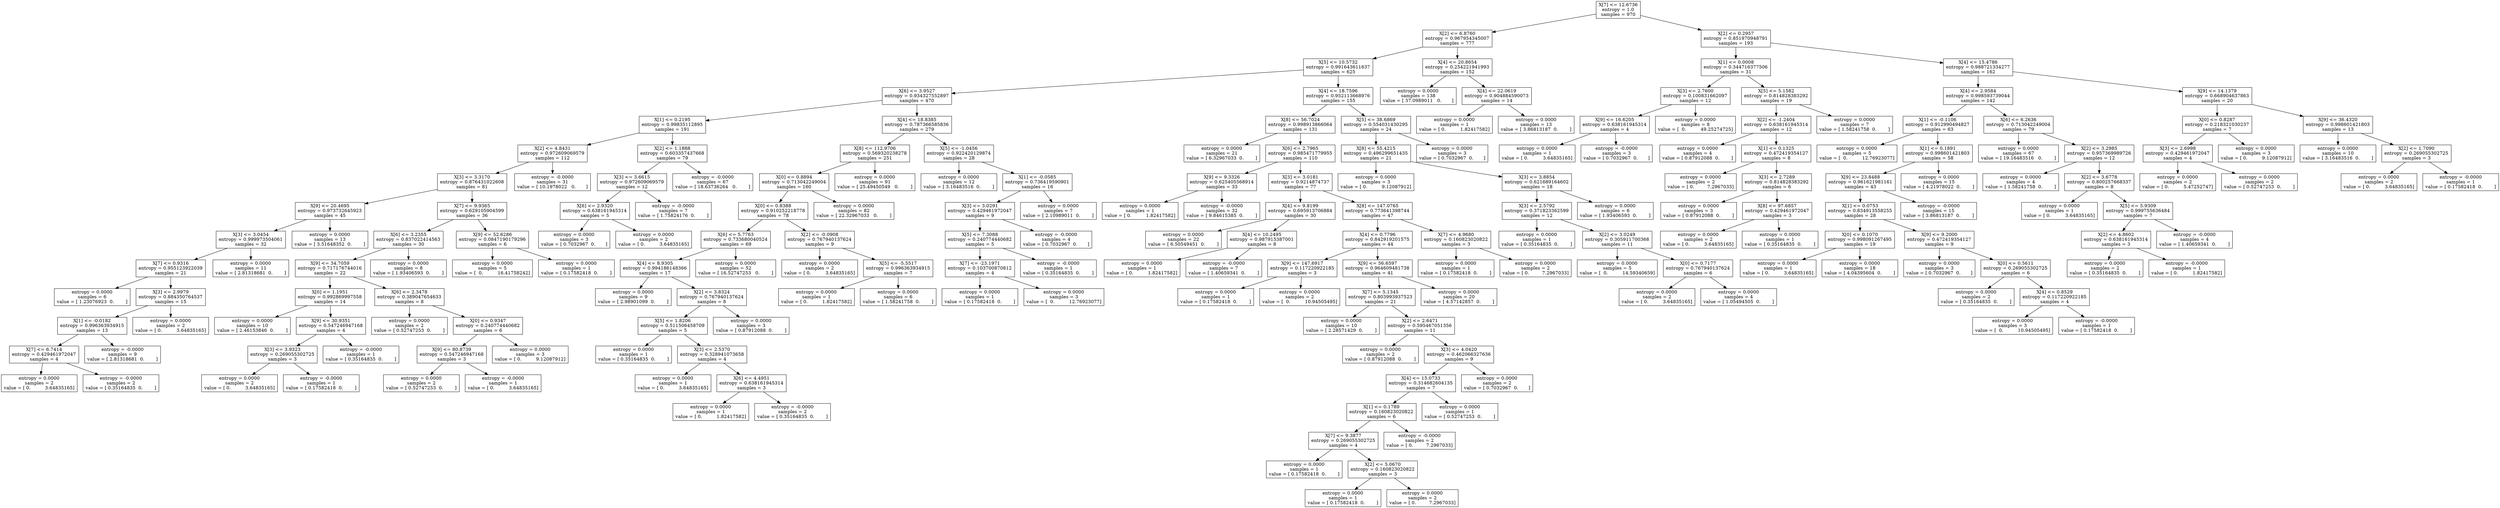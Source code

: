 digraph Tree {
0 [label="X[7] <= 12.6736\nentropy = 1.0\nsamples = 970", shape="box"] ;
1 [label="X[2] <= 6.8760\nentropy = 0.967954345007\nsamples = 777", shape="box"] ;
0 -> 1 ;
2 [label="X[5] <= 10.5732\nentropy = 0.991643611637\nsamples = 625", shape="box"] ;
1 -> 2 ;
3 [label="X[6] <= 3.9527\nentropy = 0.934327552897\nsamples = 470", shape="box"] ;
2 -> 3 ;
4 [label="X[1] <= 0.2195\nentropy = 0.99835112895\nsamples = 191", shape="box"] ;
3 -> 4 ;
5 [label="X[2] <= 4.8431\nentropy = 0.972609069579\nsamples = 112", shape="box"] ;
4 -> 5 ;
6 [label="X[3] <= 3.3170\nentropy = 0.876431022608\nsamples = 81", shape="box"] ;
5 -> 6 ;
7 [label="X[9] <= 20.4695\nentropy = 0.973732645923\nsamples = 45", shape="box"] ;
6 -> 7 ;
8 [label="X[3] <= 3.0454\nentropy = 0.999973504061\nsamples = 32", shape="box"] ;
7 -> 8 ;
9 [label="X[7] <= 0.9316\nentropy = 0.955123922039\nsamples = 21", shape="box"] ;
8 -> 9 ;
10 [label="entropy = 0.0000\nsamples = 6\nvalue = [ 1.23076923  0.        ]", shape="box"] ;
9 -> 10 ;
11 [label="X[3] <= 2.9979\nentropy = 0.884350764537\nsamples = 15", shape="box"] ;
9 -> 11 ;
12 [label="X[1] <= -0.0182\nentropy = 0.996363934915\nsamples = 13", shape="box"] ;
11 -> 12 ;
13 [label="X[7] <= 6.7414\nentropy = 0.429461972047\nsamples = 4", shape="box"] ;
12 -> 13 ;
14 [label="entropy = 0.0000\nsamples = 2\nvalue = [ 0.          3.64835165]", shape="box"] ;
13 -> 14 ;
15 [label="entropy = -0.0000\nsamples = 2\nvalue = [ 0.35164835  0.        ]", shape="box"] ;
13 -> 15 ;
16 [label="entropy = -0.0000\nsamples = 9\nvalue = [ 2.81318681  0.        ]", shape="box"] ;
12 -> 16 ;
17 [label="entropy = 0.0000\nsamples = 2\nvalue = [ 0.          3.64835165]", shape="box"] ;
11 -> 17 ;
18 [label="entropy = 0.0000\nsamples = 11\nvalue = [ 2.81318681  0.        ]", shape="box"] ;
8 -> 18 ;
19 [label="entropy = 0.0000\nsamples = 13\nvalue = [ 3.51648352  0.        ]", shape="box"] ;
7 -> 19 ;
20 [label="X[7] <= 9.9365\nentropy = 0.629105904599\nsamples = 36", shape="box"] ;
6 -> 20 ;
21 [label="X[6] <= 3.2355\nentropy = 0.837022414563\nsamples = 30", shape="box"] ;
20 -> 21 ;
22 [label="X[9] <= 34.7059\nentropy = 0.717176744016\nsamples = 22", shape="box"] ;
21 -> 22 ;
23 [label="X[0] <= 1.1951\nentropy = 0.992869997558\nsamples = 14", shape="box"] ;
22 -> 23 ;
24 [label="entropy = 0.0000\nsamples = 10\nvalue = [ 2.46153846  0.        ]", shape="box"] ;
23 -> 24 ;
25 [label="X[9] <= 30.9351\nentropy = 0.547246947168\nsamples = 4", shape="box"] ;
23 -> 25 ;
26 [label="X[3] <= 3.9323\nentropy = 0.269055302725\nsamples = 3", shape="box"] ;
25 -> 26 ;
27 [label="entropy = 0.0000\nsamples = 2\nvalue = [ 0.          3.64835165]", shape="box"] ;
26 -> 27 ;
28 [label="entropy = -0.0000\nsamples = 1\nvalue = [ 0.17582418  0.        ]", shape="box"] ;
26 -> 28 ;
29 [label="entropy = -0.0000\nsamples = 1\nvalue = [ 0.35164835  0.        ]", shape="box"] ;
25 -> 29 ;
30 [label="X[6] <= 2.3478\nentropy = 0.389047654633\nsamples = 8", shape="box"] ;
22 -> 30 ;
31 [label="entropy = 0.0000\nsamples = 2\nvalue = [ 0.52747253  0.        ]", shape="box"] ;
30 -> 31 ;
32 [label="X[0] <= 0.9347\nentropy = 0.240774440682\nsamples = 6", shape="box"] ;
30 -> 32 ;
33 [label="X[9] <= 80.8739\nentropy = 0.547246947168\nsamples = 3", shape="box"] ;
32 -> 33 ;
34 [label="entropy = 0.0000\nsamples = 2\nvalue = [ 0.52747253  0.        ]", shape="box"] ;
33 -> 34 ;
35 [label="entropy = -0.0000\nsamples = 1\nvalue = [ 0.          3.64835165]", shape="box"] ;
33 -> 35 ;
36 [label="entropy = 0.0000\nsamples = 3\nvalue = [ 0.          9.12087912]", shape="box"] ;
32 -> 36 ;
37 [label="entropy = 0.0000\nsamples = 8\nvalue = [ 1.93406593  0.        ]", shape="box"] ;
21 -> 37 ;
38 [label="X[9] <= 52.6286\nentropy = 0.0847190179296\nsamples = 6", shape="box"] ;
20 -> 38 ;
39 [label="entropy = 0.0000\nsamples = 5\nvalue = [  0.          16.41758242]", shape="box"] ;
38 -> 39 ;
40 [label="entropy = 0.0000\nsamples = 1\nvalue = [ 0.17582418  0.        ]", shape="box"] ;
38 -> 40 ;
41 [label="entropy = -0.0000\nsamples = 31\nvalue = [ 10.1978022   0.       ]", shape="box"] ;
5 -> 41 ;
42 [label="X[2] <= 1.1888\nentropy = 0.603357437668\nsamples = 79", shape="box"] ;
4 -> 42 ;
43 [label="X[3] <= 3.6615\nentropy = 0.972609069579\nsamples = 12", shape="box"] ;
42 -> 43 ;
44 [label="X[6] <= 2.9320\nentropy = 0.638161945314\nsamples = 5", shape="box"] ;
43 -> 44 ;
45 [label="entropy = 0.0000\nsamples = 3\nvalue = [ 0.7032967  0.       ]", shape="box"] ;
44 -> 45 ;
46 [label="entropy = 0.0000\nsamples = 2\nvalue = [ 0.          3.64835165]", shape="box"] ;
44 -> 46 ;
47 [label="entropy = -0.0000\nsamples = 7\nvalue = [ 1.75824176  0.        ]", shape="box"] ;
43 -> 47 ;
48 [label="entropy = -0.0000\nsamples = 67\nvalue = [ 18.63736264   0.        ]", shape="box"] ;
42 -> 48 ;
49 [label="X[4] <= 18.8385\nentropy = 0.787366585836\nsamples = 279", shape="box"] ;
3 -> 49 ;
50 [label="X[8] <= 112.9706\nentropy = 0.569320238278\nsamples = 251", shape="box"] ;
49 -> 50 ;
51 [label="X[0] <= 0.8894\nentropy = 0.713042249004\nsamples = 160", shape="box"] ;
50 -> 51 ;
52 [label="X[0] <= 0.8388\nentropy = 0.910252218778\nsamples = 78", shape="box"] ;
51 -> 52 ;
53 [label="X[6] <= 5.7763\nentropy = 0.733680040524\nsamples = 69", shape="box"] ;
52 -> 53 ;
54 [label="X[4] <= 8.9305\nentropy = 0.994186148366\nsamples = 17", shape="box"] ;
53 -> 54 ;
55 [label="entropy = 0.0000\nsamples = 9\nvalue = [ 2.98901099  0.        ]", shape="box"] ;
54 -> 55 ;
56 [label="X[2] <= 3.8324\nentropy = 0.767940137624\nsamples = 8", shape="box"] ;
54 -> 56 ;
57 [label="X[5] <= 1.8206\nentropy = 0.511506458709\nsamples = 5", shape="box"] ;
56 -> 57 ;
58 [label="entropy = 0.0000\nsamples = 1\nvalue = [ 0.35164835  0.        ]", shape="box"] ;
57 -> 58 ;
59 [label="X[3] <= 2.5370\nentropy = 0.328941073658\nsamples = 4", shape="box"] ;
57 -> 59 ;
60 [label="entropy = 0.0000\nsamples = 1\nvalue = [ 0.          3.64835165]", shape="box"] ;
59 -> 60 ;
61 [label="X[6] <= 4.4951\nentropy = 0.638161945314\nsamples = 3", shape="box"] ;
59 -> 61 ;
62 [label="entropy = 0.0000\nsamples = 1\nvalue = [ 0.          1.82417582]", shape="box"] ;
61 -> 62 ;
63 [label="entropy = -0.0000\nsamples = 2\nvalue = [ 0.35164835  0.        ]", shape="box"] ;
61 -> 63 ;
64 [label="entropy = 0.0000\nsamples = 3\nvalue = [ 0.87912088  0.        ]", shape="box"] ;
56 -> 64 ;
65 [label="entropy = 0.0000\nsamples = 52\nvalue = [ 16.52747253   0.        ]", shape="box"] ;
53 -> 65 ;
66 [label="X[2] <= -0.0908\nentropy = 0.767940137624\nsamples = 9", shape="box"] ;
52 -> 66 ;
67 [label="entropy = 0.0000\nsamples = 2\nvalue = [ 0.          3.64835165]", shape="box"] ;
66 -> 67 ;
68 [label="X[5] <= -5.5517\nentropy = 0.996363934915\nsamples = 7", shape="box"] ;
66 -> 68 ;
69 [label="entropy = 0.0000\nsamples = 1\nvalue = [ 0.          1.82417582]", shape="box"] ;
68 -> 69 ;
70 [label="entropy = 0.0000\nsamples = 6\nvalue = [ 1.58241758  0.        ]", shape="box"] ;
68 -> 70 ;
71 [label="entropy = 0.0000\nsamples = 82\nvalue = [ 22.32967033   0.        ]", shape="box"] ;
51 -> 71 ;
72 [label="entropy = 0.0000\nsamples = 91\nvalue = [ 25.49450549   0.        ]", shape="box"] ;
50 -> 72 ;
73 [label="X[5] <= -1.0456\nentropy = 0.922420129874\nsamples = 28", shape="box"] ;
49 -> 73 ;
74 [label="entropy = 0.0000\nsamples = 12\nvalue = [ 3.16483516  0.        ]", shape="box"] ;
73 -> 74 ;
75 [label="X[1] <= -0.0585\nentropy = 0.736419590901\nsamples = 16", shape="box"] ;
73 -> 75 ;
76 [label="X[3] <= 3.0291\nentropy = 0.429461972047\nsamples = 9", shape="box"] ;
75 -> 76 ;
77 [label="X[5] <= 7.3088\nentropy = 0.240774440682\nsamples = 5", shape="box"] ;
76 -> 77 ;
78 [label="X[7] <= -23.1971\nentropy = 0.103700870812\nsamples = 4", shape="box"] ;
77 -> 78 ;
79 [label="entropy = 0.0000\nsamples = 1\nvalue = [ 0.17582418  0.        ]", shape="box"] ;
78 -> 79 ;
80 [label="entropy = 0.0000\nsamples = 3\nvalue = [  0.          12.76923077]", shape="box"] ;
78 -> 80 ;
81 [label="entropy = -0.0000\nsamples = 1\nvalue = [ 0.35164835  0.        ]", shape="box"] ;
77 -> 81 ;
82 [label="entropy = -0.0000\nsamples = 4\nvalue = [ 0.7032967  0.       ]", shape="box"] ;
76 -> 82 ;
83 [label="entropy = 0.0000\nsamples = 7\nvalue = [ 2.10989011  0.        ]", shape="box"] ;
75 -> 83 ;
84 [label="X[4] <= 18.7596\nentropy = 0.952113668976\nsamples = 155", shape="box"] ;
2 -> 84 ;
85 [label="X[8] <= 56.7024\nentropy = 0.998913866064\nsamples = 131", shape="box"] ;
84 -> 85 ;
86 [label="entropy = 0.0000\nsamples = 21\nvalue = [ 6.32967033  0.        ]", shape="box"] ;
85 -> 86 ;
87 [label="X[6] <= 2.7965\nentropy = 0.985471779955\nsamples = 110", shape="box"] ;
85 -> 87 ;
88 [label="X[9] <= 9.3326\nentropy = 0.625405568914\nsamples = 33", shape="box"] ;
87 -> 88 ;
89 [label="entropy = 0.0000\nsamples = 1\nvalue = [ 0.          1.82417582]", shape="box"] ;
88 -> 89 ;
90 [label="entropy = -0.0000\nsamples = 32\nvalue = [ 9.84615385  0.        ]", shape="box"] ;
88 -> 90 ;
91 [label="X[3] <= 3.0181\nentropy = 0.9214874737\nsamples = 77", shape="box"] ;
87 -> 91 ;
92 [label="X[4] <= 9.8199\nentropy = 0.695913706884\nsamples = 30", shape="box"] ;
91 -> 92 ;
93 [label="entropy = 0.0000\nsamples = 22\nvalue = [ 6.50549451  0.        ]", shape="box"] ;
92 -> 93 ;
94 [label="X[4] <= 10.2495\nentropy = 0.987915387001\nsamples = 8", shape="box"] ;
92 -> 94 ;
95 [label="entropy = 0.0000\nsamples = 1\nvalue = [ 0.          1.82417582]", shape="box"] ;
94 -> 95 ;
96 [label="entropy = -0.0000\nsamples = 7\nvalue = [ 1.40659341  0.        ]", shape="box"] ;
94 -> 96 ;
97 [label="X[8] <= 147.0765\nentropy = 0.773641398744\nsamples = 47", shape="box"] ;
91 -> 97 ;
98 [label="X[4] <= 0.7796\nentropy = 0.842919201575\nsamples = 44", shape="box"] ;
97 -> 98 ;
99 [label="X[9] <= 147.6917\nentropy = 0.117220922185\nsamples = 3", shape="box"] ;
98 -> 99 ;
100 [label="entropy = 0.0000\nsamples = 1\nvalue = [ 0.17582418  0.        ]", shape="box"] ;
99 -> 100 ;
101 [label="entropy = 0.0000\nsamples = 2\nvalue = [  0.          10.94505495]", shape="box"] ;
99 -> 101 ;
102 [label="X[9] <= 56.6597\nentropy = 0.964609481738\nsamples = 41", shape="box"] ;
98 -> 102 ;
103 [label="X[7] <= 5.1345\nentropy = 0.803993937523\nsamples = 21", shape="box"] ;
102 -> 103 ;
104 [label="entropy = 0.0000\nsamples = 10\nvalue = [ 2.28571429  0.        ]", shape="box"] ;
103 -> 104 ;
105 [label="X[2] <= 2.6471\nentropy = 0.595467051356\nsamples = 11", shape="box"] ;
103 -> 105 ;
106 [label="entropy = 0.0000\nsamples = 2\nvalue = [ 0.87912088  0.        ]", shape="box"] ;
105 -> 106 ;
107 [label="X[3] <= 4.0420\nentropy = 0.462066327636\nsamples = 9", shape="box"] ;
105 -> 107 ;
108 [label="X[4] <= 15.0733\nentropy = 0.314682604135\nsamples = 7", shape="box"] ;
107 -> 108 ;
109 [label="X[1] <= 0.1789\nentropy = 0.160823020822\nsamples = 6", shape="box"] ;
108 -> 109 ;
110 [label="X[7] <= 9.3877\nentropy = 0.269055302725\nsamples = 4", shape="box"] ;
109 -> 110 ;
111 [label="entropy = 0.0000\nsamples = 1\nvalue = [ 0.17582418  0.        ]", shape="box"] ;
110 -> 111 ;
112 [label="X[2] <= 5.0670\nentropy = 0.160823020822\nsamples = 3", shape="box"] ;
110 -> 112 ;
113 [label="entropy = 0.0000\nsamples = 1\nvalue = [ 0.17582418  0.        ]", shape="box"] ;
112 -> 113 ;
114 [label="entropy = 0.0000\nsamples = 2\nvalue = [ 0.         7.2967033]", shape="box"] ;
112 -> 114 ;
115 [label="entropy = -0.0000\nsamples = 2\nvalue = [ 0.         7.2967033]", shape="box"] ;
109 -> 115 ;
116 [label="entropy = 0.0000\nsamples = 1\nvalue = [ 0.52747253  0.        ]", shape="box"] ;
108 -> 116 ;
117 [label="entropy = 0.0000\nsamples = 2\nvalue = [ 0.7032967  0.       ]", shape="box"] ;
107 -> 117 ;
118 [label="entropy = 0.0000\nsamples = 20\nvalue = [ 4.57142857  0.        ]", shape="box"] ;
102 -> 118 ;
119 [label="X[7] <= 4.9680\nentropy = 0.160823020822\nsamples = 3", shape="box"] ;
97 -> 119 ;
120 [label="entropy = 0.0000\nsamples = 1\nvalue = [ 0.17582418  0.        ]", shape="box"] ;
119 -> 120 ;
121 [label="entropy = 0.0000\nsamples = 2\nvalue = [ 0.         7.2967033]", shape="box"] ;
119 -> 121 ;
122 [label="X[5] <= 38.6869\nentropy = 0.554031430295\nsamples = 24", shape="box"] ;
84 -> 122 ;
123 [label="X[8] <= 55.4215\nentropy = 0.496299651435\nsamples = 21", shape="box"] ;
122 -> 123 ;
124 [label="entropy = 0.0000\nsamples = 3\nvalue = [ 0.          9.12087912]", shape="box"] ;
123 -> 124 ;
125 [label="X[3] <= 3.8854\nentropy = 0.621689164602\nsamples = 18", shape="box"] ;
123 -> 125 ;
126 [label="X[3] <= 2.5792\nentropy = 0.371823362599\nsamples = 12", shape="box"] ;
125 -> 126 ;
127 [label="entropy = 0.0000\nsamples = 1\nvalue = [ 0.35164835  0.        ]", shape="box"] ;
126 -> 127 ;
128 [label="X[2] <= 3.0249\nentropy = 0.305911700368\nsamples = 11", shape="box"] ;
126 -> 128 ;
129 [label="entropy = 0.0000\nsamples = 5\nvalue = [  0.          14.59340659]", shape="box"] ;
128 -> 129 ;
130 [label="X[0] <= 0.7177\nentropy = 0.767940137624\nsamples = 6", shape="box"] ;
128 -> 130 ;
131 [label="entropy = 0.0000\nsamples = 2\nvalue = [ 0.          3.64835165]", shape="box"] ;
130 -> 131 ;
132 [label="entropy = 0.0000\nsamples = 4\nvalue = [ 1.05494505  0.        ]", shape="box"] ;
130 -> 132 ;
133 [label="entropy = 0.0000\nsamples = 6\nvalue = [ 1.93406593  0.        ]", shape="box"] ;
125 -> 133 ;
134 [label="entropy = 0.0000\nsamples = 3\nvalue = [ 0.7032967  0.       ]", shape="box"] ;
122 -> 134 ;
135 [label="X[4] <= 20.8654\nentropy = 0.254221941993\nsamples = 152", shape="box"] ;
1 -> 135 ;
136 [label="entropy = 0.0000\nsamples = 138\nvalue = [ 37.0989011   0.       ]", shape="box"] ;
135 -> 136 ;
137 [label="X[4] <= 22.0619\nentropy = 0.904884590073\nsamples = 14", shape="box"] ;
135 -> 137 ;
138 [label="entropy = 0.0000\nsamples = 1\nvalue = [ 0.          1.82417582]", shape="box"] ;
137 -> 138 ;
139 [label="entropy = 0.0000\nsamples = 13\nvalue = [ 3.86813187  0.        ]", shape="box"] ;
137 -> 139 ;
140 [label="X[2] <= 0.2957\nentropy = 0.851970948791\nsamples = 193", shape="box"] ;
0 -> 140 ;
141 [label="X[1] <= 0.0008\nentropy = 0.344716377506\nsamples = 31", shape="box"] ;
140 -> 141 ;
142 [label="X[3] <= 2.7600\nentropy = 0.100831662097\nsamples = 12", shape="box"] ;
141 -> 142 ;
143 [label="X[9] <= 16.6205\nentropy = 0.638161945314\nsamples = 4", shape="box"] ;
142 -> 143 ;
144 [label="entropy = 0.0000\nsamples = 1\nvalue = [ 0.          3.64835165]", shape="box"] ;
143 -> 144 ;
145 [label="entropy = -0.0000\nsamples = 3\nvalue = [ 0.7032967  0.       ]", shape="box"] ;
143 -> 145 ;
146 [label="entropy = 0.0000\nsamples = 8\nvalue = [  0.          49.25274725]", shape="box"] ;
142 -> 146 ;
147 [label="X[5] <= 5.1582\nentropy = 0.814828383292\nsamples = 19", shape="box"] ;
141 -> 147 ;
148 [label="X[2] <= -1.2404\nentropy = 0.638161945314\nsamples = 12", shape="box"] ;
147 -> 148 ;
149 [label="entropy = 0.0000\nsamples = 4\nvalue = [ 0.87912088  0.        ]", shape="box"] ;
148 -> 149 ;
150 [label="X[1] <= 0.1325\nentropy = 0.472419354127\nsamples = 8", shape="box"] ;
148 -> 150 ;
151 [label="entropy = 0.0000\nsamples = 2\nvalue = [ 0.         7.2967033]", shape="box"] ;
150 -> 151 ;
152 [label="X[3] <= 2.7289\nentropy = 0.814828383292\nsamples = 6", shape="box"] ;
150 -> 152 ;
153 [label="entropy = 0.0000\nsamples = 3\nvalue = [ 0.87912088  0.        ]", shape="box"] ;
152 -> 153 ;
154 [label="X[8] <= 97.6857\nentropy = 0.429461972047\nsamples = 3", shape="box"] ;
152 -> 154 ;
155 [label="entropy = 0.0000\nsamples = 2\nvalue = [ 0.          3.64835165]", shape="box"] ;
154 -> 155 ;
156 [label="entropy = 0.0000\nsamples = 1\nvalue = [ 0.35164835  0.        ]", shape="box"] ;
154 -> 156 ;
157 [label="entropy = 0.0000\nsamples = 7\nvalue = [ 1.58241758  0.        ]", shape="box"] ;
147 -> 157 ;
158 [label="X[4] <= 15.4786\nentropy = 0.988721334277\nsamples = 162", shape="box"] ;
140 -> 158 ;
159 [label="X[4] <= 2.9584\nentropy = 0.998593739044\nsamples = 142", shape="box"] ;
158 -> 159 ;
160 [label="X[1] <= -0.1106\nentropy = 0.912990494827\nsamples = 63", shape="box"] ;
159 -> 160 ;
161 [label="entropy = 0.0000\nsamples = 5\nvalue = [  0.          12.76923077]", shape="box"] ;
160 -> 161 ;
162 [label="X[1] <= 0.1891\nentropy = 0.998601421803\nsamples = 58", shape="box"] ;
160 -> 162 ;
163 [label="X[9] <= 23.8488\nentropy = 0.961621981161\nsamples = 43", shape="box"] ;
162 -> 163 ;
164 [label="X[1] <= 0.0753\nentropy = 0.834913558255\nsamples = 28", shape="box"] ;
163 -> 164 ;
165 [label="X[0] <= 0.1070\nentropy = 0.998091267495\nsamples = 19", shape="box"] ;
164 -> 165 ;
166 [label="entropy = 0.0000\nsamples = 1\nvalue = [ 0.          3.64835165]", shape="box"] ;
165 -> 166 ;
167 [label="entropy = 0.0000\nsamples = 18\nvalue = [ 4.04395604  0.        ]", shape="box"] ;
165 -> 167 ;
168 [label="X[9] <= 9.2000\nentropy = 0.472419354127\nsamples = 9", shape="box"] ;
164 -> 168 ;
169 [label="entropy = 0.0000\nsamples = 3\nvalue = [ 0.7032967  0.       ]", shape="box"] ;
168 -> 169 ;
170 [label="X[0] <= 0.5611\nentropy = 0.269055302725\nsamples = 6", shape="box"] ;
168 -> 170 ;
171 [label="entropy = 0.0000\nsamples = 2\nvalue = [ 0.35164835  0.        ]", shape="box"] ;
170 -> 171 ;
172 [label="X[4] <= 0.8529\nentropy = 0.117220922185\nsamples = 4", shape="box"] ;
170 -> 172 ;
173 [label="entropy = 0.0000\nsamples = 3\nvalue = [  0.          10.94505495]", shape="box"] ;
172 -> 173 ;
174 [label="entropy = -0.0000\nsamples = 1\nvalue = [ 0.17582418  0.        ]", shape="box"] ;
172 -> 174 ;
175 [label="entropy = -0.0000\nsamples = 15\nvalue = [ 3.86813187  0.        ]", shape="box"] ;
163 -> 175 ;
176 [label="entropy = 0.0000\nsamples = 15\nvalue = [ 4.21978022  0.        ]", shape="box"] ;
162 -> 176 ;
177 [label="X[6] <= 6.2636\nentropy = 0.713042249004\nsamples = 79", shape="box"] ;
159 -> 177 ;
178 [label="entropy = 0.0000\nsamples = 67\nvalue = [ 19.16483516   0.        ]", shape="box"] ;
177 -> 178 ;
179 [label="X[2] <= 3.2985\nentropy = 0.957369989726\nsamples = 12", shape="box"] ;
177 -> 179 ;
180 [label="entropy = 0.0000\nsamples = 4\nvalue = [ 1.58241758  0.        ]", shape="box"] ;
179 -> 180 ;
181 [label="X[2] <= 3.6778\nentropy = 0.800257668337\nsamples = 8", shape="box"] ;
179 -> 181 ;
182 [label="entropy = 0.0000\nsamples = 1\nvalue = [ 0.          3.64835165]", shape="box"] ;
181 -> 182 ;
183 [label="X[5] <= 5.9309\nentropy = 0.999755636484\nsamples = 7", shape="box"] ;
181 -> 183 ;
184 [label="X[2] <= 4.8602\nentropy = 0.638161945314\nsamples = 3", shape="box"] ;
183 -> 184 ;
185 [label="entropy = 0.0000\nsamples = 2\nvalue = [ 0.35164835  0.        ]", shape="box"] ;
184 -> 185 ;
186 [label="entropy = -0.0000\nsamples = 1\nvalue = [ 0.          1.82417582]", shape="box"] ;
184 -> 186 ;
187 [label="entropy = -0.0000\nsamples = 4\nvalue = [ 1.40659341  0.        ]", shape="box"] ;
183 -> 187 ;
188 [label="X[9] <= 14.1379\nentropy = 0.668904637863\nsamples = 20", shape="box"] ;
158 -> 188 ;
189 [label="X[0] <= 0.8287\nentropy = 0.218321030237\nsamples = 7", shape="box"] ;
188 -> 189 ;
190 [label="X[3] <= 2.6998\nentropy = 0.429461972047\nsamples = 4", shape="box"] ;
189 -> 190 ;
191 [label="entropy = 0.0000\nsamples = 2\nvalue = [ 0.          5.47252747]", shape="box"] ;
190 -> 191 ;
192 [label="entropy = 0.0000\nsamples = 2\nvalue = [ 0.52747253  0.        ]", shape="box"] ;
190 -> 192 ;
193 [label="entropy = 0.0000\nsamples = 3\nvalue = [ 0.          9.12087912]", shape="box"] ;
189 -> 193 ;
194 [label="X[9] <= 36.4320\nentropy = 0.998601421803\nsamples = 13", shape="box"] ;
188 -> 194 ;
195 [label="entropy = 0.0000\nsamples = 10\nvalue = [ 3.16483516  0.        ]", shape="box"] ;
194 -> 195 ;
196 [label="X[2] <= 1.7090\nentropy = 0.269055302725\nsamples = 3", shape="box"] ;
194 -> 196 ;
197 [label="entropy = 0.0000\nsamples = 2\nvalue = [ 0.          3.64835165]", shape="box"] ;
196 -> 197 ;
198 [label="entropy = -0.0000\nsamples = 1\nvalue = [ 0.17582418  0.        ]", shape="box"] ;
196 -> 198 ;
}
